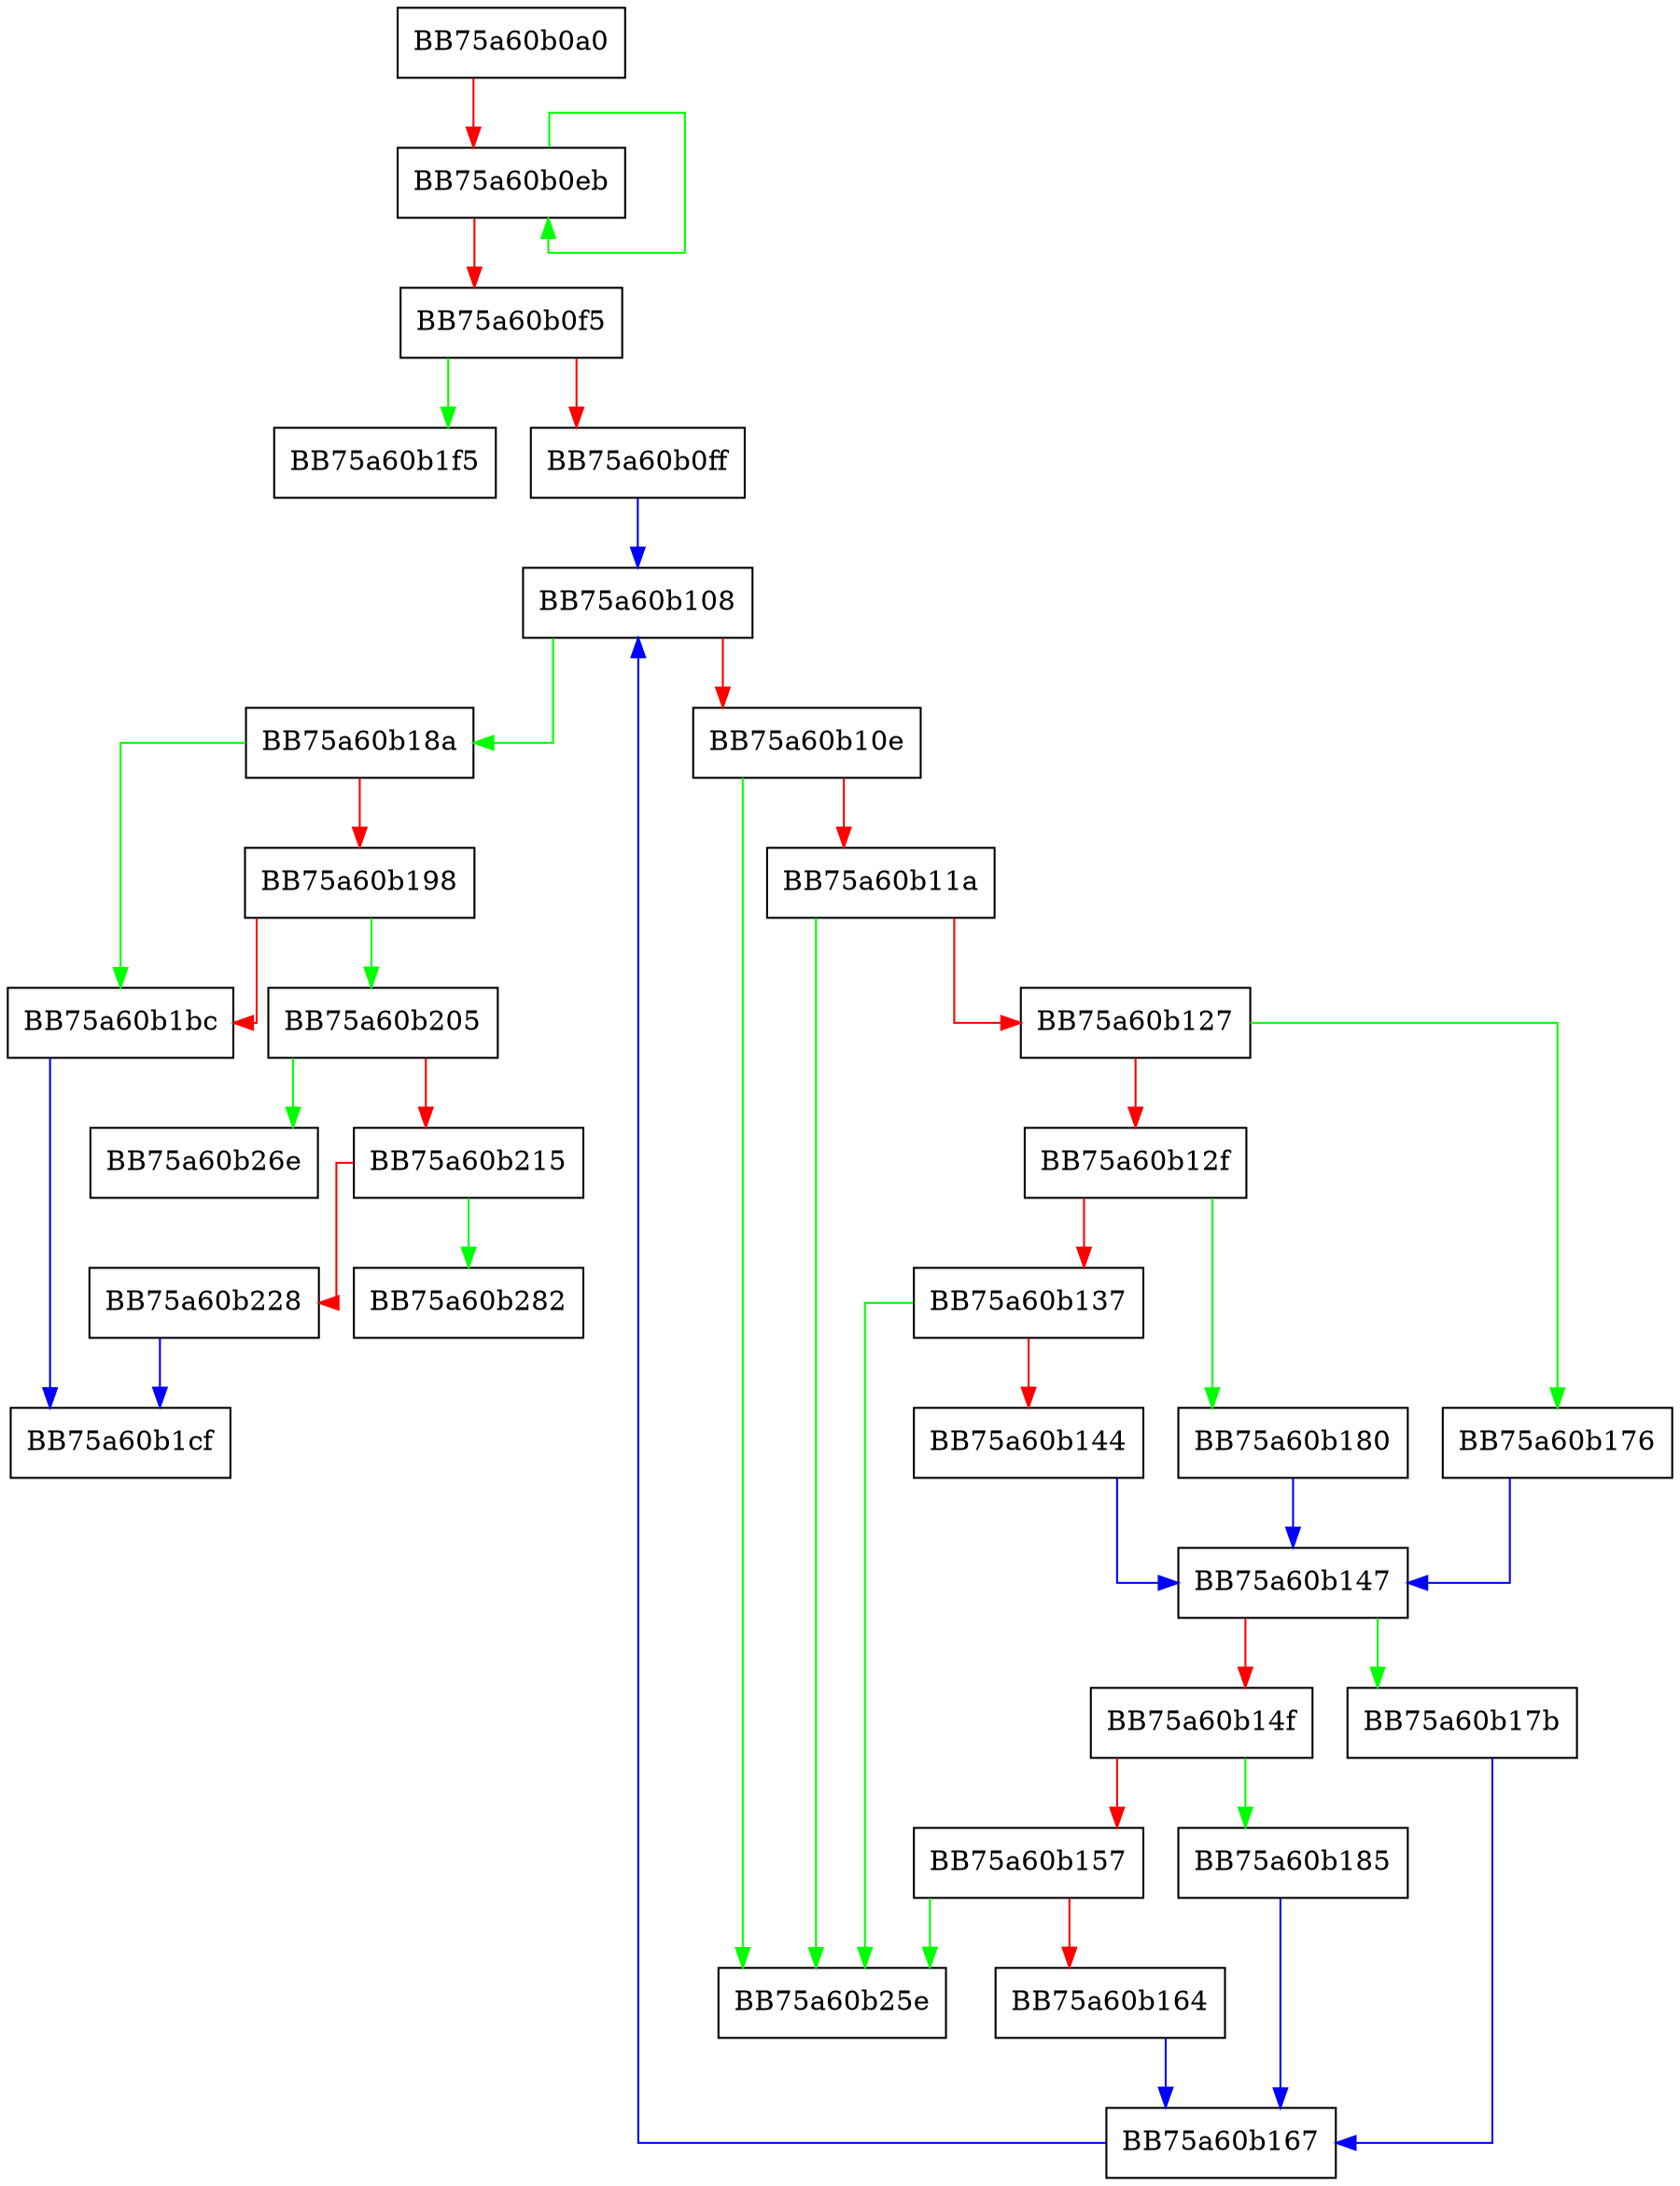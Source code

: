 digraph SNidSearch {
  node [shape="box"];
  graph [splines=ortho];
  BB75a60b0a0 -> BB75a60b0eb [color="red"];
  BB75a60b0eb -> BB75a60b0eb [color="green"];
  BB75a60b0eb -> BB75a60b0f5 [color="red"];
  BB75a60b0f5 -> BB75a60b1f5 [color="green"];
  BB75a60b0f5 -> BB75a60b0ff [color="red"];
  BB75a60b0ff -> BB75a60b108 [color="blue"];
  BB75a60b108 -> BB75a60b18a [color="green"];
  BB75a60b108 -> BB75a60b10e [color="red"];
  BB75a60b10e -> BB75a60b25e [color="green"];
  BB75a60b10e -> BB75a60b11a [color="red"];
  BB75a60b11a -> BB75a60b25e [color="green"];
  BB75a60b11a -> BB75a60b127 [color="red"];
  BB75a60b127 -> BB75a60b176 [color="green"];
  BB75a60b127 -> BB75a60b12f [color="red"];
  BB75a60b12f -> BB75a60b180 [color="green"];
  BB75a60b12f -> BB75a60b137 [color="red"];
  BB75a60b137 -> BB75a60b25e [color="green"];
  BB75a60b137 -> BB75a60b144 [color="red"];
  BB75a60b144 -> BB75a60b147 [color="blue"];
  BB75a60b147 -> BB75a60b17b [color="green"];
  BB75a60b147 -> BB75a60b14f [color="red"];
  BB75a60b14f -> BB75a60b185 [color="green"];
  BB75a60b14f -> BB75a60b157 [color="red"];
  BB75a60b157 -> BB75a60b25e [color="green"];
  BB75a60b157 -> BB75a60b164 [color="red"];
  BB75a60b164 -> BB75a60b167 [color="blue"];
  BB75a60b167 -> BB75a60b108 [color="blue"];
  BB75a60b176 -> BB75a60b147 [color="blue"];
  BB75a60b17b -> BB75a60b167 [color="blue"];
  BB75a60b180 -> BB75a60b147 [color="blue"];
  BB75a60b185 -> BB75a60b167 [color="blue"];
  BB75a60b18a -> BB75a60b1bc [color="green"];
  BB75a60b18a -> BB75a60b198 [color="red"];
  BB75a60b198 -> BB75a60b205 [color="green"];
  BB75a60b198 -> BB75a60b1bc [color="red"];
  BB75a60b1bc -> BB75a60b1cf [color="blue"];
  BB75a60b205 -> BB75a60b26e [color="green"];
  BB75a60b205 -> BB75a60b215 [color="red"];
  BB75a60b215 -> BB75a60b282 [color="green"];
  BB75a60b215 -> BB75a60b228 [color="red"];
  BB75a60b228 -> BB75a60b1cf [color="blue"];
}